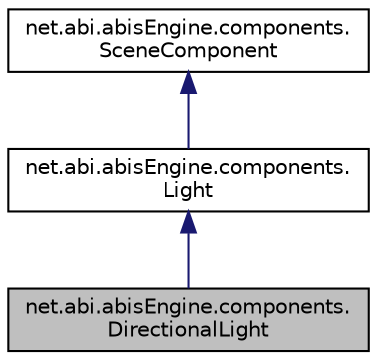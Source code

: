digraph "net.abi.abisEngine.components.DirectionalLight"
{
 // LATEX_PDF_SIZE
  edge [fontname="Helvetica",fontsize="10",labelfontname="Helvetica",labelfontsize="10"];
  node [fontname="Helvetica",fontsize="10",shape=record];
  Node1 [label="net.abi.abisEngine.components.\lDirectionalLight",height=0.2,width=0.4,color="black", fillcolor="grey75", style="filled", fontcolor="black",tooltip=" "];
  Node2 -> Node1 [dir="back",color="midnightblue",fontsize="10",style="solid",fontname="Helvetica"];
  Node2 [label="net.abi.abisEngine.components.\lLight",height=0.2,width=0.4,color="black", fillcolor="white", style="filled",URL="$d8/d7a/classnet_1_1abi_1_1abis_engine_1_1components_1_1_light.html",tooltip=" "];
  Node3 -> Node2 [dir="back",color="midnightblue",fontsize="10",style="solid",fontname="Helvetica"];
  Node3 [label="net.abi.abisEngine.components.\lSceneComponent",height=0.2,width=0.4,color="black", fillcolor="white", style="filled",URL="$dd/d76/classnet_1_1abi_1_1abis_engine_1_1components_1_1_scene_component.html",tooltip=" "];
}
